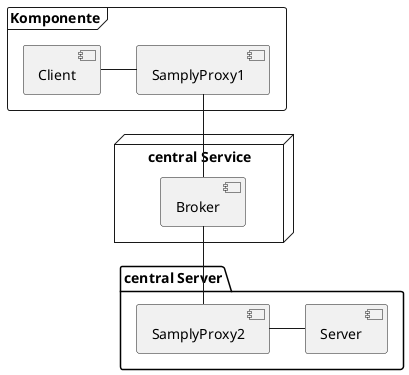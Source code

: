 @startuml


frame "Komponente"{
    [Client]
    [SamplyProxy1]
}

node "central Service" {
    [Broker]
}


package "central Server" {
    [SamplyProxy2]
    [Server]
}

'' Verbindungen
[Client] - [SamplyProxy1]
[SamplyProxy1] -- [Broker]
[Broker] -- [SamplyProxy2]
[SamplyProxy2] - [Server]
@enduml